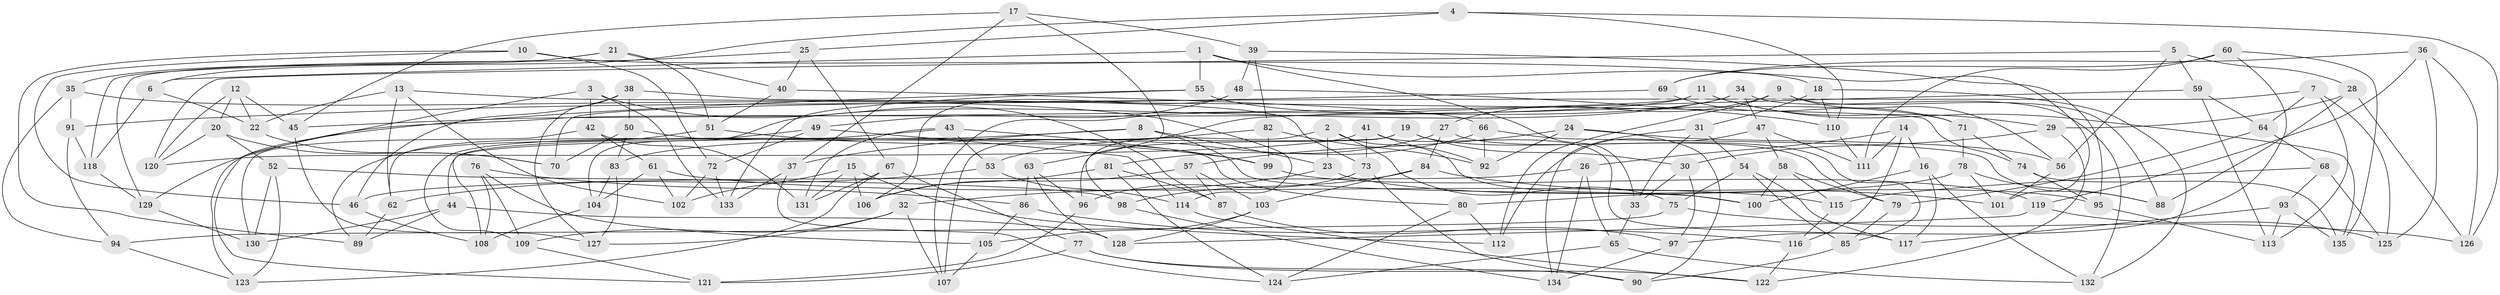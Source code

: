 // coarse degree distribution, {11: 0.07407407407407407, 8: 0.05555555555555555, 9: 0.05555555555555555, 7: 0.14814814814814814, 4: 0.4444444444444444, 10: 0.07407407407407407, 6: 0.05555555555555555, 3: 0.07407407407407407, 5: 0.018518518518518517}
// Generated by graph-tools (version 1.1) at 2025/53/03/04/25 22:53:38]
// undirected, 135 vertices, 270 edges
graph export_dot {
  node [color=gray90,style=filled];
  1;
  2;
  3;
  4;
  5;
  6;
  7;
  8;
  9;
  10;
  11;
  12;
  13;
  14;
  15;
  16;
  17;
  18;
  19;
  20;
  21;
  22;
  23;
  24;
  25;
  26;
  27;
  28;
  29;
  30;
  31;
  32;
  33;
  34;
  35;
  36;
  37;
  38;
  39;
  40;
  41;
  42;
  43;
  44;
  45;
  46;
  47;
  48;
  49;
  50;
  51;
  52;
  53;
  54;
  55;
  56;
  57;
  58;
  59;
  60;
  61;
  62;
  63;
  64;
  65;
  66;
  67;
  68;
  69;
  70;
  71;
  72;
  73;
  74;
  75;
  76;
  77;
  78;
  79;
  80;
  81;
  82;
  83;
  84;
  85;
  86;
  87;
  88;
  89;
  90;
  91;
  92;
  93;
  94;
  95;
  96;
  97;
  98;
  99;
  100;
  101;
  102;
  103;
  104;
  105;
  106;
  107;
  108;
  109;
  110;
  111;
  112;
  113;
  114;
  115;
  116;
  117;
  118;
  119;
  120;
  121;
  122;
  123;
  124;
  125;
  126;
  127;
  128;
  129;
  130;
  131;
  132;
  133;
  134;
  135;
  1 -- 6;
  1 -- 101;
  1 -- 55;
  1 -- 33;
  2 -- 23;
  2 -- 75;
  2 -- 98;
  2 -- 100;
  3 -- 42;
  3 -- 133;
  3 -- 87;
  3 -- 121;
  4 -- 6;
  4 -- 110;
  4 -- 25;
  4 -- 126;
  5 -- 56;
  5 -- 59;
  5 -- 120;
  5 -- 28;
  6 -- 118;
  6 -- 22;
  7 -- 70;
  7 -- 125;
  7 -- 113;
  7 -- 64;
  8 -- 108;
  8 -- 100;
  8 -- 23;
  8 -- 37;
  9 -- 88;
  9 -- 56;
  9 -- 27;
  9 -- 112;
  10 -- 46;
  10 -- 18;
  10 -- 89;
  10 -- 72;
  11 -- 129;
  11 -- 45;
  11 -- 29;
  11 -- 135;
  12 -- 120;
  12 -- 20;
  12 -- 45;
  12 -- 22;
  13 -- 74;
  13 -- 22;
  13 -- 62;
  13 -- 102;
  14 -- 116;
  14 -- 111;
  14 -- 16;
  14 -- 26;
  15 -- 106;
  15 -- 131;
  15 -- 112;
  15 -- 102;
  16 -- 100;
  16 -- 132;
  16 -- 117;
  17 -- 37;
  17 -- 63;
  17 -- 45;
  17 -- 39;
  18 -- 110;
  18 -- 132;
  18 -- 31;
  19 -- 30;
  19 -- 96;
  19 -- 79;
  19 -- 44;
  20 -- 120;
  20 -- 70;
  20 -- 52;
  21 -- 35;
  21 -- 118;
  21 -- 40;
  21 -- 51;
  22 -- 70;
  23 -- 32;
  23 -- 95;
  24 -- 90;
  24 -- 56;
  24 -- 92;
  24 -- 57;
  25 -- 67;
  25 -- 129;
  25 -- 40;
  26 -- 65;
  26 -- 46;
  26 -- 134;
  27 -- 84;
  27 -- 53;
  27 -- 85;
  28 -- 88;
  28 -- 29;
  28 -- 126;
  29 -- 30;
  29 -- 122;
  30 -- 33;
  30 -- 97;
  31 -- 33;
  31 -- 134;
  31 -- 54;
  32 -- 109;
  32 -- 127;
  32 -- 107;
  33 -- 65;
  34 -- 104;
  34 -- 132;
  34 -- 107;
  34 -- 47;
  35 -- 94;
  35 -- 91;
  35 -- 114;
  36 -- 126;
  36 -- 125;
  36 -- 69;
  36 -- 119;
  37 -- 133;
  37 -- 124;
  38 -- 50;
  38 -- 127;
  38 -- 46;
  38 -- 73;
  39 -- 48;
  39 -- 95;
  39 -- 82;
  40 -- 66;
  40 -- 51;
  41 -- 117;
  41 -- 73;
  41 -- 92;
  41 -- 120;
  42 -- 131;
  42 -- 61;
  42 -- 130;
  43 -- 53;
  43 -- 131;
  43 -- 99;
  43 -- 109;
  44 -- 128;
  44 -- 89;
  44 -- 130;
  45 -- 127;
  46 -- 108;
  47 -- 111;
  47 -- 112;
  47 -- 58;
  48 -- 49;
  48 -- 106;
  48 -- 110;
  49 -- 62;
  49 -- 72;
  49 -- 114;
  50 -- 70;
  50 -- 83;
  50 -- 80;
  51 -- 99;
  51 -- 89;
  52 -- 130;
  52 -- 123;
  52 -- 98;
  53 -- 114;
  53 -- 62;
  54 -- 85;
  54 -- 75;
  54 -- 117;
  55 -- 133;
  55 -- 71;
  55 -- 123;
  56 -- 101;
  57 -- 87;
  57 -- 106;
  57 -- 103;
  58 -- 79;
  58 -- 100;
  58 -- 115;
  59 -- 64;
  59 -- 113;
  59 -- 107;
  60 -- 97;
  60 -- 111;
  60 -- 69;
  60 -- 135;
  61 -- 104;
  61 -- 102;
  61 -- 115;
  62 -- 89;
  63 -- 86;
  63 -- 96;
  63 -- 128;
  64 -- 68;
  64 -- 79;
  65 -- 124;
  65 -- 132;
  66 -- 92;
  66 -- 81;
  66 -- 88;
  67 -- 77;
  67 -- 131;
  67 -- 123;
  68 -- 125;
  68 -- 93;
  68 -- 115;
  69 -- 91;
  69 -- 71;
  71 -- 78;
  71 -- 74;
  72 -- 102;
  72 -- 133;
  73 -- 96;
  73 -- 90;
  74 -- 135;
  74 -- 95;
  75 -- 126;
  75 -- 94;
  76 -- 109;
  76 -- 105;
  76 -- 108;
  76 -- 86;
  77 -- 121;
  77 -- 90;
  77 -- 122;
  78 -- 101;
  78 -- 80;
  78 -- 88;
  79 -- 85;
  80 -- 112;
  80 -- 124;
  81 -- 106;
  81 -- 87;
  81 -- 124;
  82 -- 83;
  82 -- 99;
  82 -- 92;
  83 -- 104;
  83 -- 127;
  84 -- 98;
  84 -- 101;
  84 -- 103;
  85 -- 90;
  86 -- 105;
  86 -- 116;
  87 -- 97;
  91 -- 94;
  91 -- 118;
  93 -- 117;
  93 -- 113;
  93 -- 135;
  94 -- 123;
  95 -- 113;
  96 -- 121;
  97 -- 134;
  98 -- 134;
  99 -- 119;
  103 -- 128;
  103 -- 105;
  104 -- 108;
  105 -- 107;
  109 -- 121;
  110 -- 111;
  114 -- 122;
  115 -- 116;
  116 -- 122;
  118 -- 129;
  119 -- 128;
  119 -- 125;
  129 -- 130;
}
